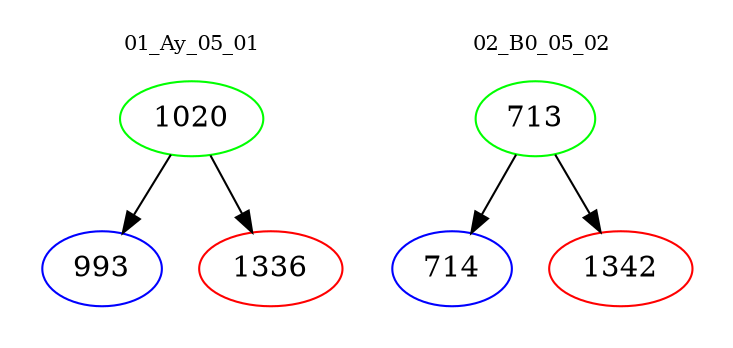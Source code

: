 digraph{
subgraph cluster_0 {
color = white
label = "01_Ay_05_01";
fontsize=10;
T0_1020 [label="1020", color="green"]
T0_1020 -> T0_993 [color="black"]
T0_993 [label="993", color="blue"]
T0_1020 -> T0_1336 [color="black"]
T0_1336 [label="1336", color="red"]
}
subgraph cluster_1 {
color = white
label = "02_B0_05_02";
fontsize=10;
T1_713 [label="713", color="green"]
T1_713 -> T1_714 [color="black"]
T1_714 [label="714", color="blue"]
T1_713 -> T1_1342 [color="black"]
T1_1342 [label="1342", color="red"]
}
}
